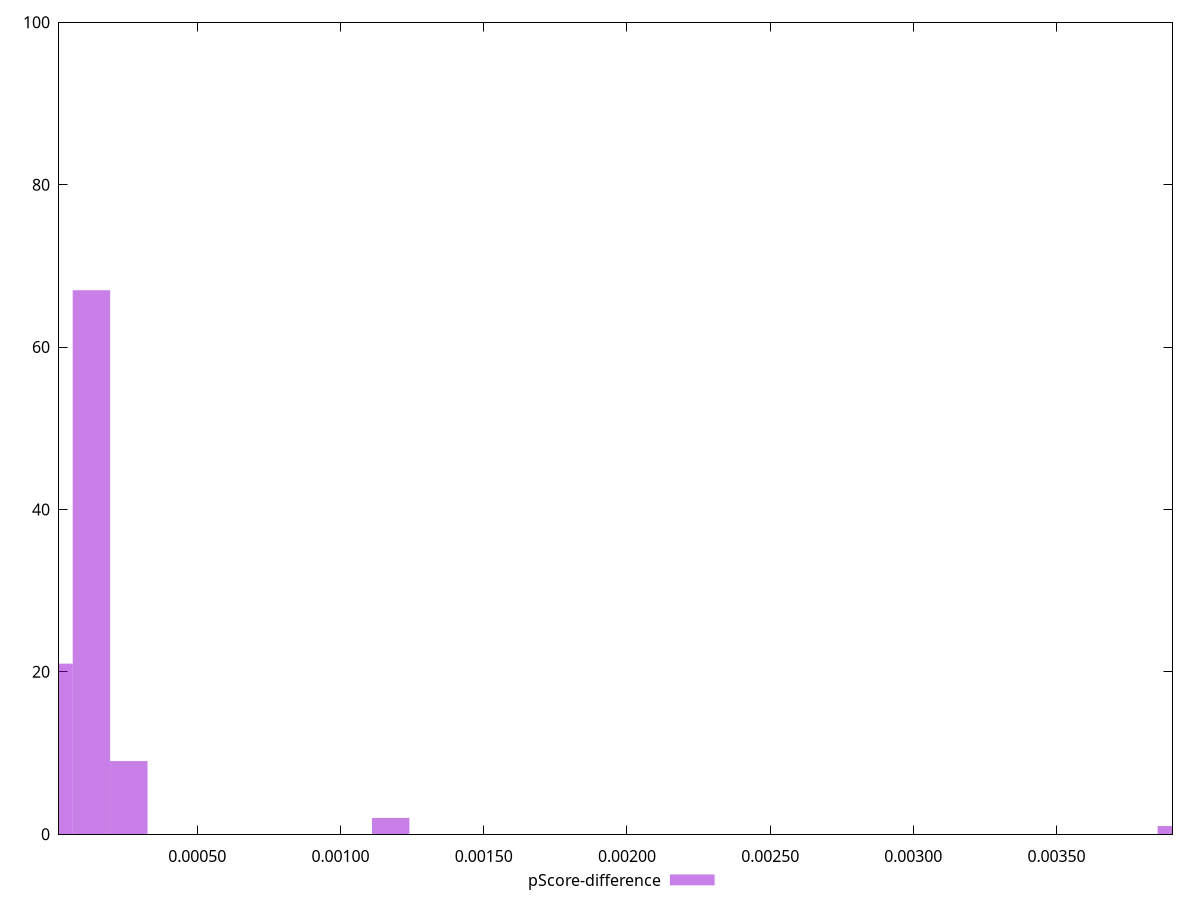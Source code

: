 reset

$pScoreDifference <<EOF
0.003918027320822874 1
0.0011754081962468623 2
0.0001306009106940958 67
0.0002612018213881916 9
0 21
EOF

set key outside below
set boxwidth 0.0001306009106940958
set xrange [0.00001740930184740419:0.0039046153301652373]
set yrange [0:100]
set trange [0:100]
set style fill transparent solid 0.5 noborder
set terminal svg size 640, 490 enhanced background rgb 'white'
set output "report_00013_2021-02-09T12-04-24.940Z/largest-contentful-paint/samples/pages+cached/pScore-difference/histogram.svg"

plot $pScoreDifference title "pScore-difference" with boxes

reset
